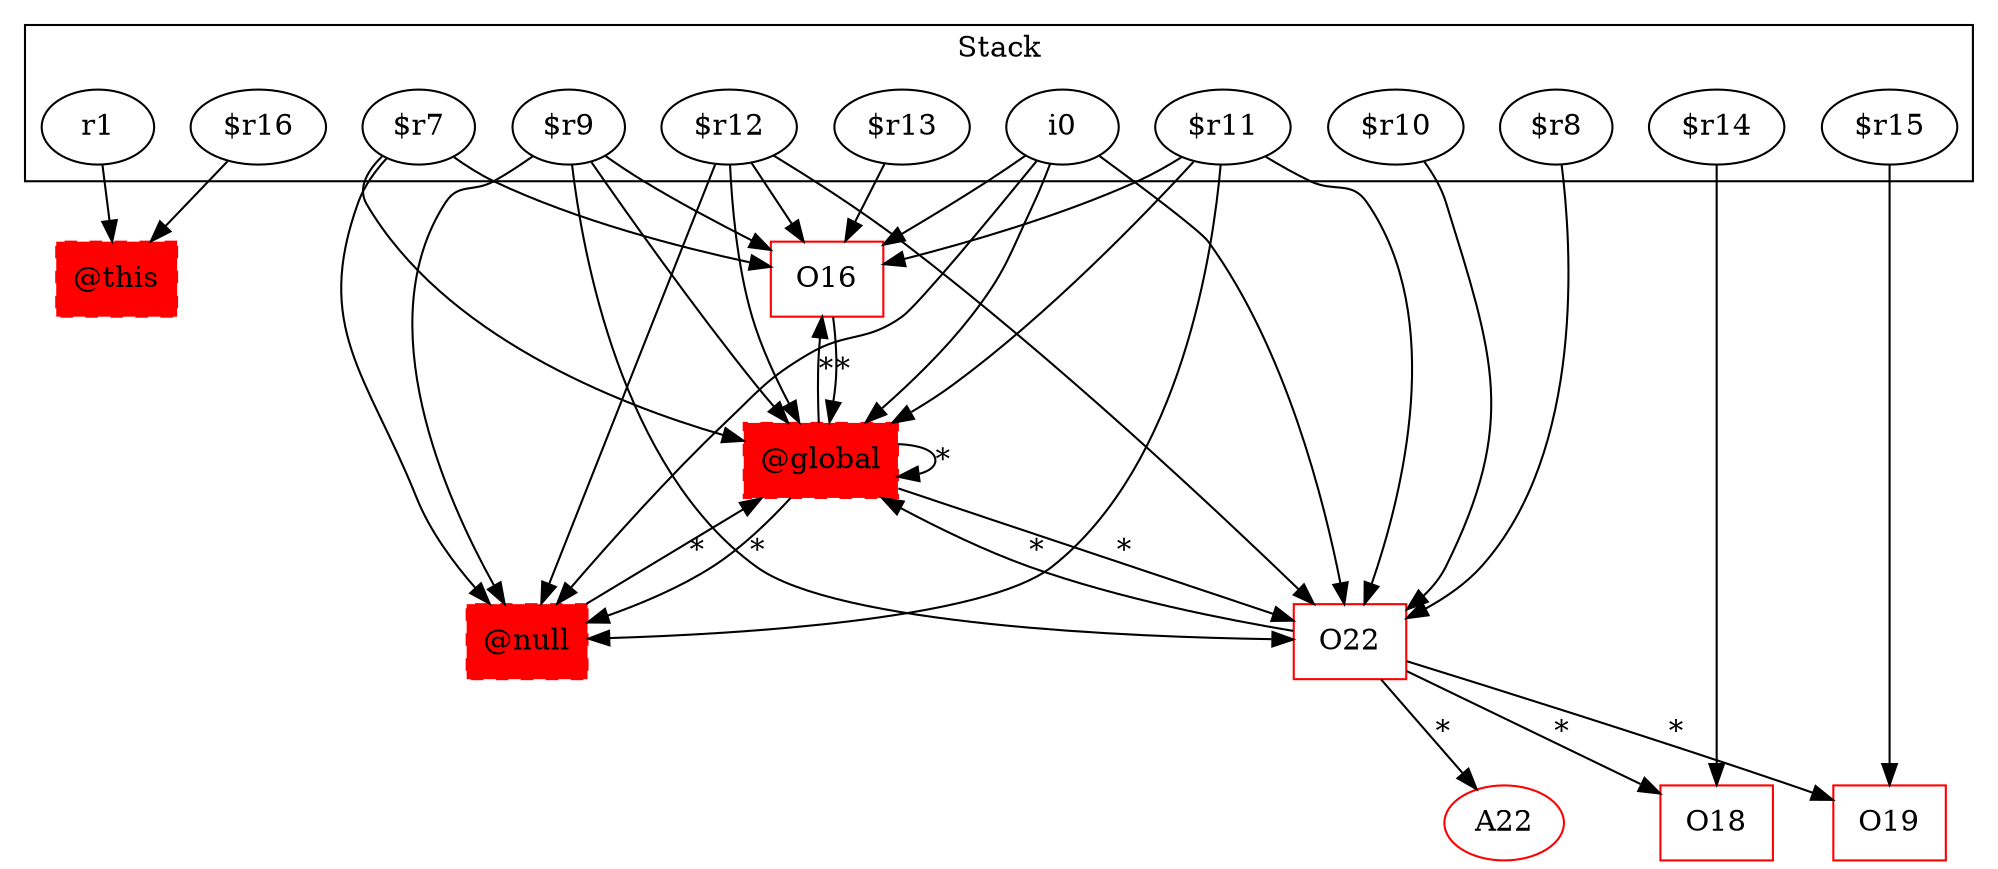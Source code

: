 digraph sample {
  rankDir="LR";
  subgraph cluster_0 {
    label="Stack"
    "r1"; "$r13"; "$r12"; "$r11"; "$r10"; "$r9"; "i0"; "$r16"; "$r15"; "$r7"; "$r14"; "$r8"; 
  }
  "r1" -> { "@this"[shape=box]};
  "$r13" -> { O16[shape=box]};
  "$r12" -> { "@null"[shape=box]O16[shape=box]"@global"[shape=box]O22[shape=box]};
  "$r11" -> { "@null"[shape=box]O16[shape=box]"@global"[shape=box]O22[shape=box]};
  "$r10" -> { O22[shape=box]};
  "$r9" -> { "@null"[shape=box]O16[shape=box]"@global"[shape=box]O22[shape=box]};
  "i0" -> { "@null"[shape=box]O16[shape=box]"@global"[shape=box]O22[shape=box]};
  "$r16" -> { "@this"[shape=box]};
  "$r15" -> { O19[shape=box]};
  "$r7" -> { "@null"[shape=box]O16[shape=box]"@global"[shape=box]};
  "$r14" -> { O18[shape=box]};
  "$r8" -> { O22[shape=box]};
  "@null" -> "@global"[label="*", weight="0.2"]
  "@null"[shape=box, style="filled,dashed"];
  O16 -> "@global"[label="*", weight="0.2"]
  "@global" -> "@null"[label="*", weight="0.2"]
  "@global" -> O16[label="*", weight="0.2"]
  "@global" -> "@global"[label="*", weight="0.2"]
  "@global" -> O22[label="*", weight="0.2"]
  "@global"[shape=box, style="filled,dashed"];
  "@this"[shape=box, style="filled,dashed"];
  O22 -> A22[label="*", weight="0.2"]
  O22 -> O19[label="*", weight="0.2"]
  O22 -> O18[label="*", weight="0.2"]
  O22 -> "@global"[label="*", weight="0.2"]
  A22[color="red"];
  "@null"[color="red"];
  O16[color="red"];
  O19[color="red"];
  O18[color="red"];
  "@global"[color="red"];
  "@this"[color="red"];
  O22[color="red"];
}

